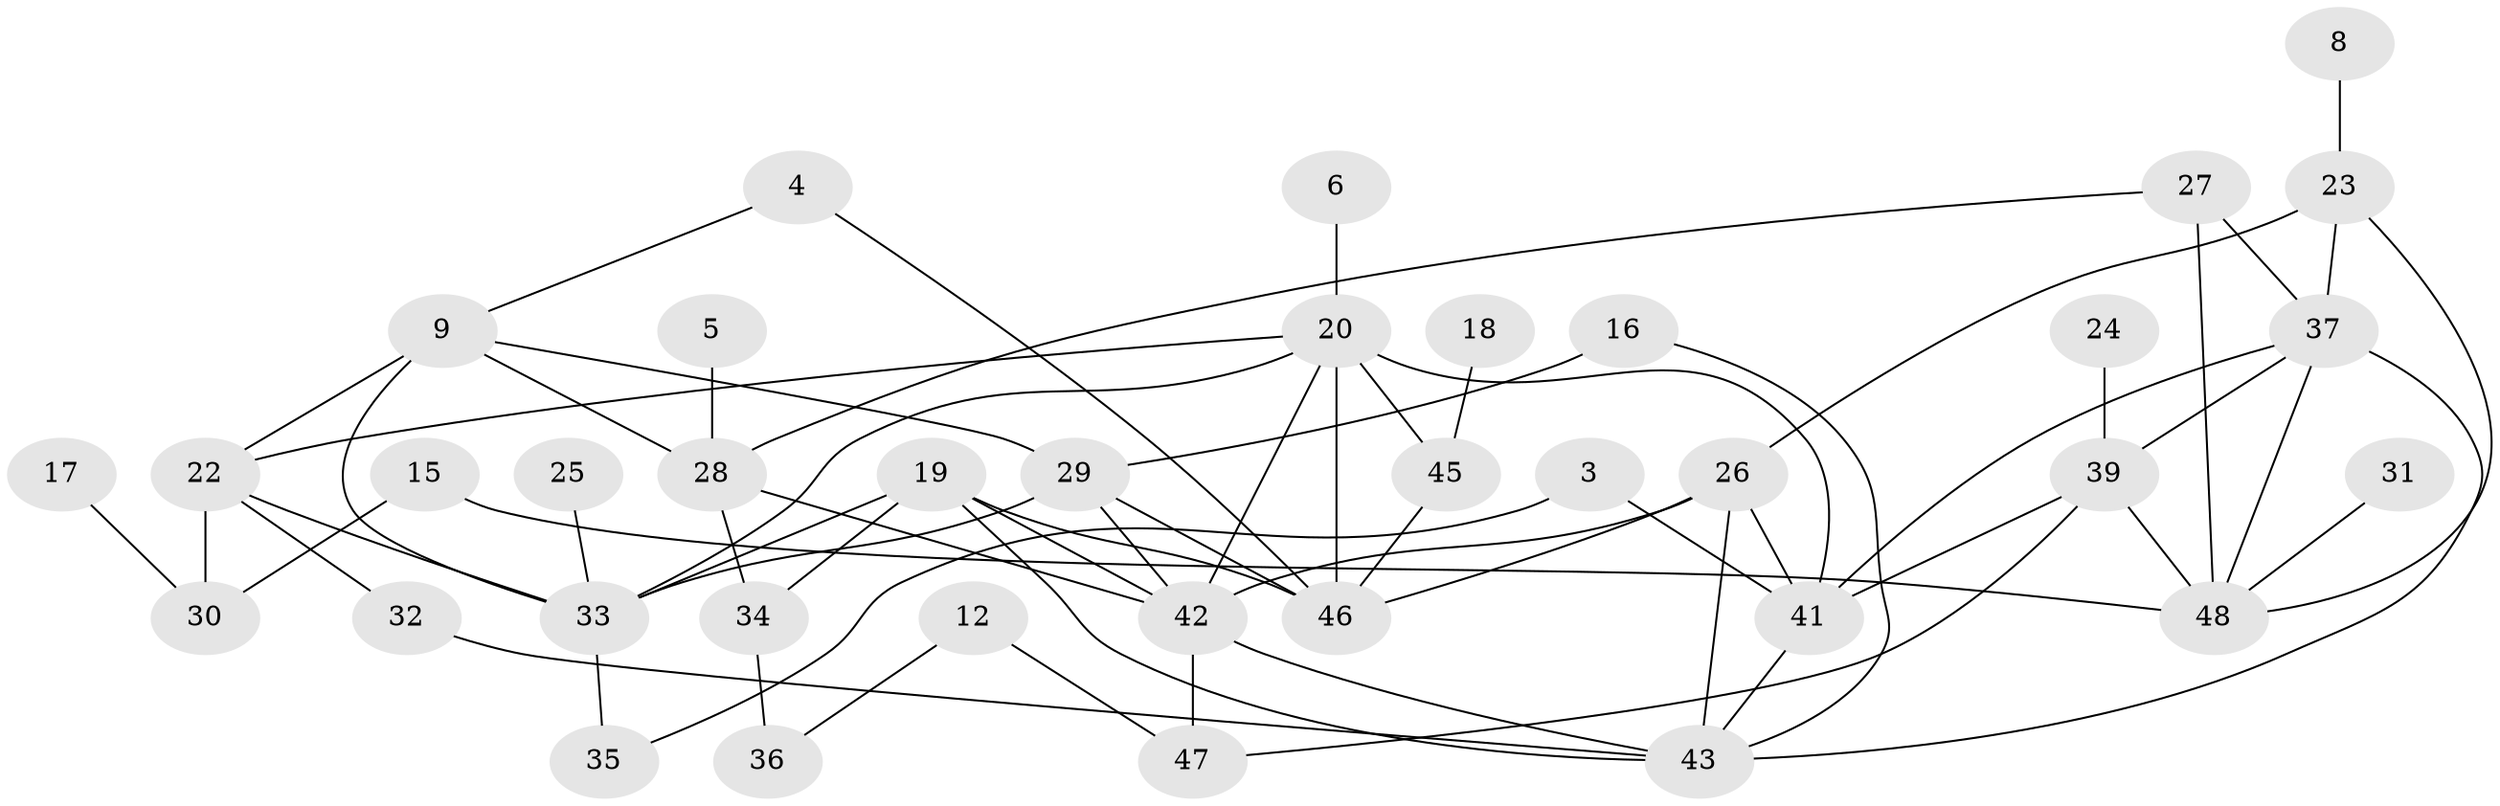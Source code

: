 // original degree distribution, {2: 0.3263157894736842, 4: 0.08421052631578947, 0: 0.11578947368421053, 3: 0.22105263157894736, 1: 0.12631578947368421, 6: 0.031578947368421054, 7: 0.021052631578947368, 5: 0.07368421052631578}
// Generated by graph-tools (version 1.1) at 2025/25/03/09/25 03:25:22]
// undirected, 37 vertices, 65 edges
graph export_dot {
graph [start="1"]
  node [color=gray90,style=filled];
  3;
  4;
  5;
  6;
  8;
  9;
  12;
  15;
  16;
  17;
  18;
  19;
  20;
  22;
  23;
  24;
  25;
  26;
  27;
  28;
  29;
  30;
  31;
  32;
  33;
  34;
  35;
  36;
  37;
  39;
  41;
  42;
  43;
  45;
  46;
  47;
  48;
  3 -- 35 [weight=1.0];
  3 -- 41 [weight=1.0];
  4 -- 9 [weight=1.0];
  4 -- 46 [weight=1.0];
  5 -- 28 [weight=1.0];
  6 -- 20 [weight=1.0];
  8 -- 23 [weight=1.0];
  9 -- 22 [weight=1.0];
  9 -- 28 [weight=1.0];
  9 -- 29 [weight=1.0];
  9 -- 33 [weight=2.0];
  12 -- 36 [weight=1.0];
  12 -- 47 [weight=1.0];
  15 -- 30 [weight=1.0];
  15 -- 48 [weight=1.0];
  16 -- 29 [weight=2.0];
  16 -- 43 [weight=1.0];
  17 -- 30 [weight=1.0];
  18 -- 45 [weight=1.0];
  19 -- 33 [weight=1.0];
  19 -- 34 [weight=1.0];
  19 -- 42 [weight=1.0];
  19 -- 43 [weight=2.0];
  19 -- 46 [weight=1.0];
  20 -- 22 [weight=1.0];
  20 -- 33 [weight=1.0];
  20 -- 41 [weight=1.0];
  20 -- 42 [weight=1.0];
  20 -- 45 [weight=1.0];
  20 -- 46 [weight=1.0];
  22 -- 30 [weight=1.0];
  22 -- 32 [weight=1.0];
  22 -- 33 [weight=1.0];
  23 -- 26 [weight=1.0];
  23 -- 37 [weight=1.0];
  23 -- 48 [weight=1.0];
  24 -- 39 [weight=1.0];
  25 -- 33 [weight=1.0];
  26 -- 41 [weight=1.0];
  26 -- 42 [weight=1.0];
  26 -- 43 [weight=2.0];
  26 -- 46 [weight=1.0];
  27 -- 28 [weight=1.0];
  27 -- 37 [weight=1.0];
  27 -- 48 [weight=1.0];
  28 -- 34 [weight=1.0];
  28 -- 42 [weight=1.0];
  29 -- 33 [weight=1.0];
  29 -- 42 [weight=1.0];
  29 -- 46 [weight=1.0];
  31 -- 48 [weight=1.0];
  32 -- 43 [weight=1.0];
  33 -- 35 [weight=1.0];
  34 -- 36 [weight=1.0];
  37 -- 39 [weight=1.0];
  37 -- 41 [weight=1.0];
  37 -- 43 [weight=1.0];
  37 -- 48 [weight=1.0];
  39 -- 41 [weight=1.0];
  39 -- 47 [weight=1.0];
  39 -- 48 [weight=2.0];
  41 -- 43 [weight=1.0];
  42 -- 43 [weight=1.0];
  42 -- 47 [weight=2.0];
  45 -- 46 [weight=1.0];
}
